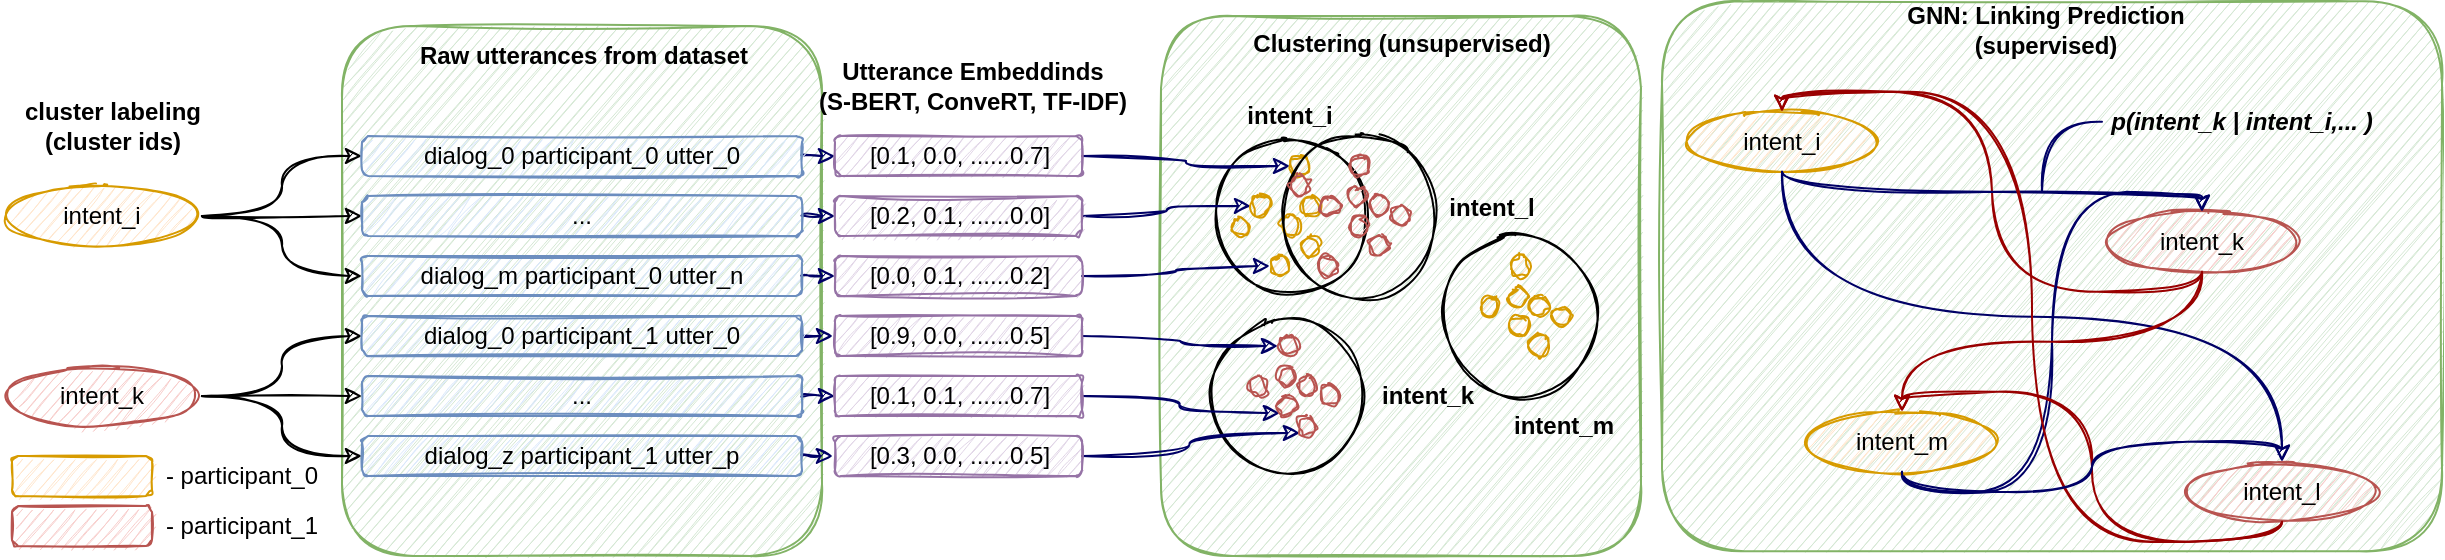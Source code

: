 <mxfile scale="20" border="0"><diagram id="uvT0oUMHWTsKRQ7SpHbn" name="Page-1"><mxGraphModel dx="1389" dy="1071" grid="1" gridSize="10" guides="1" tooltips="1" connect="1" arrows="1" fold="1" page="1" pageScale="1" pageWidth="413" pageHeight="583" math="0" shadow="0"><root><mxCell id="0"/><mxCell id="1" parent="0"/><mxCell id="2" value="" style="rounded=1;whiteSpace=wrap;html=1;verticalAlign=top;fillColor=#d5e8d4;strokeColor=#82b366;sketch=1;" parent="1" vertex="1"><mxGeometry x="890" y="-567.37" width="390" height="275" as="geometry"/></mxCell><mxCell id="3" value="&lt;b&gt;Clustering (unsupervised)&lt;/b&gt;" style="rounded=1;whiteSpace=wrap;html=1;verticalAlign=top;fillColor=#d5e8d4;strokeColor=#82b366;sketch=1;" parent="1" vertex="1"><mxGeometry x="639.5" y="-560" width="240" height="270" as="geometry"/></mxCell><mxCell id="4" value="" style="rounded=1;whiteSpace=wrap;html=1;verticalAlign=top;fillColor=#d5e8d4;strokeColor=#82b366;sketch=1;" parent="1" vertex="1"><mxGeometry x="230" y="-555" width="240" height="265" as="geometry"/></mxCell><mxCell id="5" value="" style="ellipse;whiteSpace=wrap;html=1;aspect=fixed;fillColor=none;sketch=1;" parent="1" vertex="1"><mxGeometry x="663" y="-410" width="80" height="80" as="geometry"/></mxCell><mxCell id="6" value="" style="ellipse;whiteSpace=wrap;html=1;aspect=fixed;fontColor=#000000;fillColor=none;sketch=1;" parent="1" vertex="1"><mxGeometry x="664.5" y="-500" width="80" height="80" as="geometry"/></mxCell><mxCell id="7" style="edgeStyle=orthogonalEdgeStyle;curved=1;html=1;exitX=1;exitY=0.5;exitDx=0;exitDy=0;entryX=0;entryY=0.5;entryDx=0;entryDy=0;fontColor=#330000;sketch=1;" parent="1" source="10" target="12" edge="1"><mxGeometry relative="1" as="geometry"/></mxCell><mxCell id="8" style="edgeStyle=orthogonalEdgeStyle;curved=1;html=1;exitX=1;exitY=0.5;exitDx=0;exitDy=0;entryX=0;entryY=0.5;entryDx=0;entryDy=0;fontColor=#330000;sketch=1;" parent="1" source="10" target="16" edge="1"><mxGeometry relative="1" as="geometry"/></mxCell><mxCell id="9" style="edgeStyle=orthogonalEdgeStyle;curved=1;html=1;exitX=1;exitY=0.5;exitDx=0;exitDy=0;entryX=0;entryY=0.5;entryDx=0;entryDy=0;fontColor=#330000;sketch=1;" parent="1" source="10" target="14" edge="1"><mxGeometry relative="1" as="geometry"/></mxCell><mxCell id="10" value="intent_i" style="ellipse;whiteSpace=wrap;html=1;fillColor=#ffe6cc;strokeColor=#d79b00;sketch=1;" parent="1" vertex="1"><mxGeometry x="60" y="-475" width="100" height="30" as="geometry"/></mxCell><mxCell id="11" style="edgeStyle=orthogonalEdgeStyle;curved=1;html=1;exitX=1;exitY=0.5;exitDx=0;exitDy=0;entryX=0;entryY=0.5;entryDx=0;entryDy=0;fontColor=#000000;endArrow=classic;endFill=1;strokeColor=#000066;sketch=1;" parent="1" source="12" target="28" edge="1"><mxGeometry relative="1" as="geometry"/></mxCell><mxCell id="12" value="dialog_0 participant_0 utter_0" style="rounded=1;whiteSpace=wrap;html=1;fillColor=#dae8fc;strokeColor=#6c8ebf;sketch=1;" parent="1" vertex="1"><mxGeometry x="240" y="-500" width="220" height="20" as="geometry"/></mxCell><mxCell id="13" style="edgeStyle=orthogonalEdgeStyle;curved=1;html=1;exitX=1;exitY=0.5;exitDx=0;exitDy=0;entryX=0;entryY=0.5;entryDx=0;entryDy=0;fontColor=#000000;endArrow=classic;endFill=1;strokeColor=#000066;sketch=1;" parent="1" source="14" target="31" edge="1"><mxGeometry relative="1" as="geometry"/></mxCell><mxCell id="14" value="..." style="rounded=1;whiteSpace=wrap;html=1;fillColor=#dae8fc;strokeColor=#6c8ebf;sketch=1;" parent="1" vertex="1"><mxGeometry x="240" y="-470" width="220" height="20" as="geometry"/></mxCell><mxCell id="15" style="edgeStyle=orthogonalEdgeStyle;curved=1;html=1;exitX=1;exitY=0.5;exitDx=0;exitDy=0;entryX=0;entryY=0.5;entryDx=0;entryDy=0;fontColor=#000000;endArrow=classic;endFill=1;strokeColor=#000066;sketch=1;" parent="1" source="16" target="33" edge="1"><mxGeometry relative="1" as="geometry"/></mxCell><mxCell id="16" value="dialog_m participant_0 utter_n" style="rounded=1;whiteSpace=wrap;html=1;fillColor=#dae8fc;strokeColor=#6c8ebf;sketch=1;" parent="1" vertex="1"><mxGeometry x="240" y="-440" width="220" height="20" as="geometry"/></mxCell><mxCell id="17" style="edgeStyle=orthogonalEdgeStyle;curved=1;html=1;exitX=1;exitY=0.5;exitDx=0;exitDy=0;entryX=0;entryY=0.5;entryDx=0;entryDy=0;fontColor=#330000;sketch=1;" parent="1" source="20" target="22" edge="1"><mxGeometry relative="1" as="geometry"/></mxCell><mxCell id="18" style="edgeStyle=orthogonalEdgeStyle;curved=1;html=1;exitX=1;exitY=0.5;exitDx=0;exitDy=0;entryX=0;entryY=0.5;entryDx=0;entryDy=0;fontColor=#330000;sketch=1;" parent="1" source="20" target="26" edge="1"><mxGeometry relative="1" as="geometry"/></mxCell><mxCell id="19" style="edgeStyle=orthogonalEdgeStyle;curved=1;html=1;exitX=1;exitY=0.5;exitDx=0;exitDy=0;entryX=0;entryY=0.5;entryDx=0;entryDy=0;fontColor=#330000;sketch=1;" parent="1" source="20" target="24" edge="1"><mxGeometry relative="1" as="geometry"/></mxCell><mxCell id="20" value="intent_k" style="ellipse;whiteSpace=wrap;html=1;fillColor=#f8cecc;strokeColor=#b85450;sketch=1;" parent="1" vertex="1"><mxGeometry x="60" y="-385" width="100" height="30" as="geometry"/></mxCell><mxCell id="21" style="edgeStyle=orthogonalEdgeStyle;curved=1;html=1;exitX=1;exitY=0.5;exitDx=0;exitDy=0;entryX=-0.008;entryY=0.544;entryDx=0;entryDy=0;entryPerimeter=0;fontColor=#000000;endArrow=classic;endFill=1;strokeColor=#000066;sketch=1;" parent="1" source="22" target="35" edge="1"><mxGeometry relative="1" as="geometry"/></mxCell><mxCell id="22" value="dialog_0 participant_1 utter_0" style="rounded=1;whiteSpace=wrap;html=1;fillColor=#dae8fc;strokeColor=#6c8ebf;sketch=1;" parent="1" vertex="1"><mxGeometry x="240" y="-410" width="220" height="20" as="geometry"/></mxCell><mxCell id="23" style="edgeStyle=orthogonalEdgeStyle;curved=1;html=1;exitX=1;exitY=0.5;exitDx=0;exitDy=0;entryX=0;entryY=0.5;entryDx=0;entryDy=0;fontColor=#000000;endArrow=classic;endFill=1;strokeColor=#000066;sketch=1;" parent="1" source="24" target="37" edge="1"><mxGeometry relative="1" as="geometry"/></mxCell><mxCell id="24" value="..." style="rounded=1;whiteSpace=wrap;html=1;fillColor=#dae8fc;strokeColor=#6c8ebf;sketch=1;" parent="1" vertex="1"><mxGeometry x="240" y="-380" width="220" height="20" as="geometry"/></mxCell><mxCell id="25" style="edgeStyle=orthogonalEdgeStyle;curved=1;html=1;exitX=1;exitY=0.5;exitDx=0;exitDy=0;entryX=-0.008;entryY=0.52;entryDx=0;entryDy=0;entryPerimeter=0;fontColor=#000000;endArrow=classic;endFill=1;strokeColor=#000066;sketch=1;" parent="1" source="26" target="39" edge="1"><mxGeometry relative="1" as="geometry"/></mxCell><mxCell id="26" value="dialog_z participant_1 utter_p" style="rounded=1;whiteSpace=wrap;html=1;fillColor=#dae8fc;strokeColor=#6c8ebf;sketch=1;" parent="1" vertex="1"><mxGeometry x="240" y="-350" width="220" height="20" as="geometry"/></mxCell><mxCell id="27" style="edgeStyle=orthogonalEdgeStyle;curved=1;html=1;exitX=1;exitY=0.5;exitDx=0;exitDy=0;entryX=0;entryY=0.5;entryDx=0;entryDy=0;fontColor=#000000;endArrow=classic;endFill=1;strokeColor=#000066;sketch=1;" parent="1" source="28" target="46" edge="1"><mxGeometry relative="1" as="geometry"/></mxCell><mxCell id="28" value="[0.1, 0.0, ......0.7]" style="rounded=1;whiteSpace=wrap;html=1;fillColor=#e1d5e7;strokeColor=#9673a6;sketch=1;" parent="1" vertex="1"><mxGeometry x="476.5" y="-500" width="123.5" height="20" as="geometry"/></mxCell><mxCell id="29" value="&lt;b&gt;Utterance Embeddinds&lt;br&gt;(S-BERT, ConveRT, TF-IDF)&lt;br&gt;&lt;/b&gt;" style="text;html=1;strokeColor=none;fillColor=none;align=center;verticalAlign=middle;whiteSpace=wrap;rounded=0;fontColor=#000000;sketch=1;" parent="1" vertex="1"><mxGeometry x="460" y="-540" width="170.5" height="30" as="geometry"/></mxCell><mxCell id="30" style="edgeStyle=orthogonalEdgeStyle;curved=1;html=1;exitX=1;exitY=0.5;exitDx=0;exitDy=0;entryX=0;entryY=0.5;entryDx=0;entryDy=0;fontColor=#000000;endArrow=classic;endFill=1;strokeColor=#000066;sketch=1;" parent="1" source="31" target="40" edge="1"><mxGeometry relative="1" as="geometry"/></mxCell><mxCell id="31" value="[0.2, 0.1, ......0.0]" style="rounded=1;whiteSpace=wrap;html=1;fillColor=#e1d5e7;strokeColor=#9673a6;sketch=1;" parent="1" vertex="1"><mxGeometry x="476.5" y="-470" width="123.5" height="20" as="geometry"/></mxCell><mxCell id="32" style="edgeStyle=orthogonalEdgeStyle;curved=1;html=1;exitX=1;exitY=0.5;exitDx=0;exitDy=0;entryX=0;entryY=0.5;entryDx=0;entryDy=0;fontColor=#000000;endArrow=classic;endFill=1;strokeColor=#000066;sketch=1;" parent="1" source="33" target="43" edge="1"><mxGeometry relative="1" as="geometry"/></mxCell><mxCell id="33" value="[0.0, 0.1, ......0.2]" style="rounded=1;whiteSpace=wrap;html=1;fillColor=#e1d5e7;strokeColor=#9673a6;sketch=1;" parent="1" vertex="1"><mxGeometry x="476.5" y="-440" width="123.5" height="20" as="geometry"/></mxCell><mxCell id="34" style="edgeStyle=orthogonalEdgeStyle;curved=1;html=1;exitX=1;exitY=0.5;exitDx=0;exitDy=0;entryX=0;entryY=0.5;entryDx=0;entryDy=0;fontColor=#000000;endArrow=classic;endFill=1;strokeColor=#000066;sketch=1;" parent="1" source="35" target="50" edge="1"><mxGeometry relative="1" as="geometry"/></mxCell><mxCell id="35" value="[0.9, 0.0, ......0.5]" style="rounded=1;whiteSpace=wrap;html=1;fillColor=#e1d5e7;strokeColor=#9673a6;sketch=1;" parent="1" vertex="1"><mxGeometry x="476.5" y="-410" width="123.5" height="20" as="geometry"/></mxCell><mxCell id="36" style="edgeStyle=orthogonalEdgeStyle;curved=1;html=1;exitX=1;exitY=0.5;exitDx=0;exitDy=0;entryX=0;entryY=1;entryDx=0;entryDy=0;fontColor=#000000;endArrow=classic;endFill=1;strokeColor=#000066;sketch=1;" parent="1" source="37" target="48" edge="1"><mxGeometry relative="1" as="geometry"/></mxCell><mxCell id="37" value="[0.1, 0.1, ......0.7]" style="rounded=1;whiteSpace=wrap;html=1;fillColor=#e1d5e7;strokeColor=#9673a6;sketch=1;" parent="1" vertex="1"><mxGeometry x="476.5" y="-380" width="123.5" height="20" as="geometry"/></mxCell><mxCell id="38" style="edgeStyle=orthogonalEdgeStyle;curved=1;html=1;exitX=1;exitY=0.5;exitDx=0;exitDy=0;entryX=0;entryY=1;entryDx=0;entryDy=0;fontColor=#000000;endArrow=classic;endFill=1;strokeColor=#000066;sketch=1;" parent="1" source="39" target="49" edge="1"><mxGeometry relative="1" as="geometry"/></mxCell><mxCell id="39" value="[0.3, 0.0, ......0.5]" style="rounded=1;whiteSpace=wrap;html=1;fillColor=#e1d5e7;strokeColor=#9673a6;sketch=1;" parent="1" vertex="1"><mxGeometry x="476.5" y="-350" width="123.5" height="20" as="geometry"/></mxCell><mxCell id="40" value="" style="ellipse;whiteSpace=wrap;html=1;aspect=fixed;fillColor=#ffe6cc;strokeColor=#d79b00;sketch=1;" parent="1" vertex="1"><mxGeometry x="684.5" y="-470" width="10" height="10" as="geometry"/></mxCell><mxCell id="41" value="" style="ellipse;whiteSpace=wrap;html=1;aspect=fixed;fillColor=#ffe6cc;strokeColor=#d79b00;sketch=1;" parent="1" vertex="1"><mxGeometry x="699" y="-460" width="10" height="10" as="geometry"/></mxCell><mxCell id="42" value="" style="ellipse;whiteSpace=wrap;html=1;aspect=fixed;fillColor=#ffe6cc;strokeColor=#d79b00;sketch=1;" parent="1" vertex="1"><mxGeometry x="709" y="-450" width="10" height="10" as="geometry"/></mxCell><mxCell id="43" value="" style="ellipse;whiteSpace=wrap;html=1;aspect=fixed;fillColor=#ffe6cc;strokeColor=#d79b00;sketch=1;" parent="1" vertex="1"><mxGeometry x="694" y="-440" width="10" height="10" as="geometry"/></mxCell><mxCell id="44" value="" style="ellipse;whiteSpace=wrap;html=1;aspect=fixed;fillColor=#ffe6cc;strokeColor=#d79b00;sketch=1;" parent="1" vertex="1"><mxGeometry x="674.5" y="-459.5" width="9.5" height="9.5" as="geometry"/></mxCell><mxCell id="45" value="" style="ellipse;whiteSpace=wrap;html=1;aspect=fixed;fillColor=#ffe6cc;strokeColor=#d79b00;sketch=1;" parent="1" vertex="1"><mxGeometry x="709" y="-470" width="10" height="10" as="geometry"/></mxCell><mxCell id="46" value="" style="ellipse;whiteSpace=wrap;html=1;aspect=fixed;fillColor=#ffe6cc;strokeColor=#d79b00;sketch=1;" parent="1" vertex="1"><mxGeometry x="704" y="-490" width="10" height="10" as="geometry"/></mxCell><mxCell id="47" value="" style="ellipse;whiteSpace=wrap;html=1;aspect=fixed;fillColor=#f8cecc;strokeColor=#b85450;sketch=1;" parent="1" vertex="1"><mxGeometry x="683" y="-380" width="10" height="10" as="geometry"/></mxCell><mxCell id="48" value="" style="ellipse;whiteSpace=wrap;html=1;aspect=fixed;fillColor=#f8cecc;strokeColor=#b85450;sketch=1;" parent="1" vertex="1"><mxGeometry x="697.5" y="-370" width="10" height="10" as="geometry"/></mxCell><mxCell id="49" value="" style="ellipse;whiteSpace=wrap;html=1;aspect=fixed;fillColor=#f8cecc;strokeColor=#b85450;sketch=1;" parent="1" vertex="1"><mxGeometry x="707.5" y="-360" width="10" height="10" as="geometry"/></mxCell><mxCell id="50" value="" style="ellipse;whiteSpace=wrap;html=1;aspect=fixed;fillColor=#f8cecc;strokeColor=#b85450;sketch=1;" parent="1" vertex="1"><mxGeometry x="698" y="-400" width="10" height="10" as="geometry"/></mxCell><mxCell id="51" value="" style="ellipse;whiteSpace=wrap;html=1;aspect=fixed;fillColor=#f8cecc;strokeColor=#b85450;sketch=1;" parent="1" vertex="1"><mxGeometry x="697.5" y="-384.5" width="9.5" height="9.5" as="geometry"/></mxCell><mxCell id="52" value="" style="ellipse;whiteSpace=wrap;html=1;aspect=fixed;fillColor=#f8cecc;strokeColor=#b85450;sketch=1;" parent="1" vertex="1"><mxGeometry x="707.5" y="-380" width="10" height="10" as="geometry"/></mxCell><mxCell id="53" value="" style="ellipse;whiteSpace=wrap;html=1;aspect=fixed;fillColor=#f8cecc;strokeColor=#b85450;sketch=1;" parent="1" vertex="1"><mxGeometry x="718.5" y="-375" width="10" height="10" as="geometry"/></mxCell><mxCell id="54" value="&lt;span style=&quot;color: rgb(0, 0, 0); font-family: helvetica; font-size: 12px; font-style: normal; letter-spacing: normal; text-indent: 0px; text-transform: none; word-spacing: 0px; display: inline; float: none;&quot;&gt;intent_i&lt;/span&gt;" style="text;whiteSpace=wrap;html=1;fontColor=#000000;align=center;verticalAlign=middle;labelBackgroundColor=none;fontStyle=1;sketch=1;" parent="1" vertex="1"><mxGeometry x="673.5" y="-520" width="60" height="20" as="geometry"/></mxCell><mxCell id="55" value="" style="ellipse;whiteSpace=wrap;html=1;aspect=fixed;fillColor=none;sketch=1;" parent="1" vertex="1"><mxGeometry x="699" y="-500" width="80" height="80" as="geometry"/></mxCell><mxCell id="56" value="" style="ellipse;whiteSpace=wrap;html=1;aspect=fixed;fillColor=#f8cecc;strokeColor=#b85450;sketch=1;" parent="1" vertex="1"><mxGeometry x="719" y="-470" width="10" height="10" as="geometry"/></mxCell><mxCell id="57" value="" style="ellipse;whiteSpace=wrap;html=1;aspect=fixed;fillColor=#f8cecc;strokeColor=#b85450;sketch=1;" parent="1" vertex="1"><mxGeometry x="733.5" y="-460" width="10" height="10" as="geometry"/></mxCell><mxCell id="58" value="" style="ellipse;whiteSpace=wrap;html=1;aspect=fixed;fillColor=#f8cecc;strokeColor=#b85450;sketch=1;" parent="1" vertex="1"><mxGeometry x="743.5" y="-450" width="10" height="10" as="geometry"/></mxCell><mxCell id="59" value="" style="ellipse;whiteSpace=wrap;html=1;aspect=fixed;fillColor=#f8cecc;strokeColor=#b85450;sketch=1;" parent="1" vertex="1"><mxGeometry x="734" y="-490" width="10" height="10" as="geometry"/></mxCell><mxCell id="60" value="" style="ellipse;whiteSpace=wrap;html=1;aspect=fixed;fillColor=#f8cecc;strokeColor=#b85450;sketch=1;" parent="1" vertex="1"><mxGeometry x="733.5" y="-474.5" width="9.5" height="9.5" as="geometry"/></mxCell><mxCell id="61" value="" style="ellipse;whiteSpace=wrap;html=1;aspect=fixed;fillColor=#f8cecc;strokeColor=#b85450;sketch=1;" parent="1" vertex="1"><mxGeometry x="743.5" y="-470" width="10" height="10" as="geometry"/></mxCell><mxCell id="62" value="" style="ellipse;whiteSpace=wrap;html=1;aspect=fixed;fillColor=#f8cecc;strokeColor=#b85450;sketch=1;" parent="1" vertex="1"><mxGeometry x="754.5" y="-465" width="10" height="10" as="geometry"/></mxCell><mxCell id="63" value="&lt;span style=&quot;color: rgb(0, 0, 0); font-family: helvetica; font-size: 12px; font-style: normal; letter-spacing: normal; text-indent: 0px; text-transform: none; word-spacing: 0px; display: inline; float: none;&quot;&gt;intent_l&lt;/span&gt;" style="text;whiteSpace=wrap;html=1;fontColor=#000000;align=center;verticalAlign=middle;labelBackgroundColor=none;fontStyle=1;sketch=1;" parent="1" vertex="1"><mxGeometry x="775" y="-474.5" width="60" height="20" as="geometry"/></mxCell><mxCell id="64" value="&lt;span style=&quot;color: rgb(0, 0, 0); font-family: helvetica; font-size: 12px; font-style: normal; letter-spacing: normal; text-indent: 0px; text-transform: none; word-spacing: 0px; display: inline; float: none;&quot;&gt;intent_k&lt;/span&gt;" style="text;whiteSpace=wrap;html=1;fontColor=#000000;align=center;verticalAlign=middle;labelBackgroundColor=none;fontStyle=1;sketch=1;" parent="1" vertex="1"><mxGeometry x="743" y="-380" width="60" height="20" as="geometry"/></mxCell><mxCell id="65" value="" style="ellipse;whiteSpace=wrap;html=1;aspect=fixed;fillColor=#f8cecc;strokeColor=#b85450;sketch=1;" parent="1" vertex="1"><mxGeometry x="717.5" y="-440" width="10" height="10" as="geometry"/></mxCell><mxCell id="66" value="" style="ellipse;whiteSpace=wrap;html=1;aspect=fixed;fillColor=#f8cecc;strokeColor=#b85450;sketch=1;" parent="1" vertex="1"><mxGeometry x="704" y="-480" width="10" height="10" as="geometry"/></mxCell><mxCell id="67" value="" style="ellipse;whiteSpace=wrap;html=1;aspect=fixed;fillColor=none;sketch=1;" parent="1" vertex="1"><mxGeometry x="779" y="-450" width="80" height="80" as="geometry"/></mxCell><mxCell id="68" value="" style="ellipse;whiteSpace=wrap;html=1;aspect=fixed;fillColor=#ffe6cc;strokeColor=#d79b00;sketch=1;" parent="1" vertex="1"><mxGeometry x="799" y="-420" width="10" height="10" as="geometry"/></mxCell><mxCell id="69" value="" style="ellipse;whiteSpace=wrap;html=1;aspect=fixed;fillColor=#ffe6cc;strokeColor=#d79b00;sketch=1;" parent="1" vertex="1"><mxGeometry x="813.5" y="-410" width="10" height="10" as="geometry"/></mxCell><mxCell id="70" value="" style="ellipse;whiteSpace=wrap;html=1;aspect=fixed;fillColor=#ffe6cc;strokeColor=#d79b00;sketch=1;" parent="1" vertex="1"><mxGeometry x="823.5" y="-400" width="10" height="10" as="geometry"/></mxCell><mxCell id="71" value="" style="ellipse;whiteSpace=wrap;html=1;aspect=fixed;fillColor=#ffe6cc;strokeColor=#d79b00;sketch=1;" parent="1" vertex="1"><mxGeometry x="814" y="-440" width="10" height="10" as="geometry"/></mxCell><mxCell id="72" value="" style="ellipse;whiteSpace=wrap;html=1;aspect=fixed;fillColor=#ffe6cc;strokeColor=#d79b00;sketch=1;" parent="1" vertex="1"><mxGeometry x="813.5" y="-424.5" width="9.5" height="9.5" as="geometry"/></mxCell><mxCell id="73" value="" style="ellipse;whiteSpace=wrap;html=1;aspect=fixed;fillColor=#ffe6cc;strokeColor=#d79b00;sketch=1;" parent="1" vertex="1"><mxGeometry x="823.5" y="-420" width="10" height="10" as="geometry"/></mxCell><mxCell id="74" value="" style="ellipse;whiteSpace=wrap;html=1;aspect=fixed;fillColor=#ffe6cc;strokeColor=#d79b00;sketch=1;" parent="1" vertex="1"><mxGeometry x="834.5" y="-415" width="10" height="10" as="geometry"/></mxCell><mxCell id="75" value="&lt;span style=&quot;color: rgb(0, 0, 0); font-family: helvetica; font-size: 12px; font-style: normal; letter-spacing: normal; text-indent: 0px; text-transform: none; word-spacing: 0px; display: inline; float: none;&quot;&gt;intent_m&lt;/span&gt;" style="text;whiteSpace=wrap;html=1;fontColor=#000000;align=center;verticalAlign=middle;labelBackgroundColor=none;fontStyle=1;sketch=1;" parent="1" vertex="1"><mxGeometry x="811" y="-364.75" width="60" height="20" as="geometry"/></mxCell><mxCell id="76" value="" style="rounded=1;whiteSpace=wrap;html=1;labelBackgroundColor=none;fillColor=#ffe6cc;strokeColor=#d79b00;sketch=1;" parent="1" vertex="1"><mxGeometry x="65" y="-340" width="70" height="20" as="geometry"/></mxCell><mxCell id="77" value="- participant_0" style="text;html=1;strokeColor=none;fillColor=none;align=center;verticalAlign=middle;whiteSpace=wrap;rounded=0;labelBackgroundColor=none;fontColor=#000000;sketch=1;" parent="1" vertex="1"><mxGeometry x="135" y="-345" width="90" height="30" as="geometry"/></mxCell><mxCell id="78" value="" style="rounded=1;whiteSpace=wrap;html=1;labelBackgroundColor=none;fillColor=#f8cecc;strokeColor=#b85450;sketch=1;" parent="1" vertex="1"><mxGeometry x="65" y="-315" width="70" height="20" as="geometry"/></mxCell><mxCell id="79" value="- participant_1" style="text;html=1;strokeColor=none;fillColor=none;align=center;verticalAlign=middle;whiteSpace=wrap;rounded=0;labelBackgroundColor=none;fontColor=#000000;sketch=1;" parent="1" vertex="1"><mxGeometry x="135" y="-320" width="90" height="30" as="geometry"/></mxCell><mxCell id="80" value="&lt;b&gt;cluster&lt;/b&gt;&lt;b&gt;&amp;nbsp;labeling (cluster ids)&lt;/b&gt;" style="text;html=1;strokeColor=none;fillColor=none;align=center;verticalAlign=middle;whiteSpace=wrap;rounded=0;fontColor=#000000;sketch=1;" parent="1" vertex="1"><mxGeometry x="60.5" y="-520" width="109" height="30" as="geometry"/></mxCell><mxCell id="81" value="intent_i" style="ellipse;whiteSpace=wrap;html=1;fillColor=#ffe6cc;strokeColor=#d79b00;sketch=1;" parent="1" vertex="1"><mxGeometry x="900" y="-512.12" width="100" height="30" as="geometry"/></mxCell><mxCell id="82" style="edgeStyle=orthogonalEdgeStyle;curved=1;html=1;exitX=0.5;exitY=1;exitDx=0;exitDy=0;entryX=0.5;entryY=0;entryDx=0;entryDy=0;fontColor=#330000;strokeColor=#990000;sketch=1;" parent="1" source="83" target="81" edge="1"><mxGeometry relative="1" as="geometry"/></mxCell><mxCell id="83" value="intent_k" style="ellipse;whiteSpace=wrap;html=1;fillColor=#f8cecc;strokeColor=#b85450;sketch=1;" parent="1" vertex="1"><mxGeometry x="1110" y="-462.12" width="100" height="30" as="geometry"/></mxCell><mxCell id="84" style="edgeStyle=orthogonalEdgeStyle;curved=1;html=1;exitX=0.5;exitY=1;exitDx=0;exitDy=0;entryX=0.5;entryY=0;entryDx=0;entryDy=0;fontColor=#330000;strokeColor=#000066;sketch=1;" parent="1" source="85" target="83" edge="1"><mxGeometry relative="1" as="geometry"/></mxCell><mxCell id="85" value="intent_m" style="ellipse;whiteSpace=wrap;html=1;fillColor=#ffe6cc;strokeColor=#d79b00;sketch=1;" parent="1" vertex="1"><mxGeometry x="960" y="-362.12" width="100" height="30" as="geometry"/></mxCell><mxCell id="86" style="edgeStyle=orthogonalEdgeStyle;curved=1;html=1;exitX=0.5;exitY=1;exitDx=0;exitDy=0;entryX=0.5;entryY=0;entryDx=0;entryDy=0;fontColor=#330000;strokeColor=#990000;sketch=1;" parent="1" source="87" target="85" edge="1"><mxGeometry relative="1" as="geometry"/></mxCell><mxCell id="87" value="intent_l" style="ellipse;whiteSpace=wrap;html=1;fillColor=#f8cecc;strokeColor=#b85450;sketch=1;" parent="1" vertex="1"><mxGeometry x="1150" y="-337.12" width="100" height="30" as="geometry"/></mxCell><mxCell id="88" style="edgeStyle=orthogonalEdgeStyle;curved=1;html=1;exitX=0.5;exitY=1;exitDx=0;exitDy=0;entryX=0.5;entryY=0;entryDx=0;entryDy=0;fontColor=#330000;strokeColor=#000066;sketch=1;" parent="1" source="81" target="83" edge="1"><mxGeometry relative="1" as="geometry"/></mxCell><mxCell id="89" style="edgeStyle=orthogonalEdgeStyle;curved=1;html=1;exitX=0.5;exitY=1;exitDx=0;exitDy=0;entryX=0.5;entryY=0;entryDx=0;entryDy=0;fontColor=#330000;strokeColor=#000066;sketch=1;" parent="1" source="81" target="87" edge="1"><mxGeometry relative="1" as="geometry"/></mxCell><mxCell id="90" style="edgeStyle=orthogonalEdgeStyle;curved=1;html=1;exitX=0.5;exitY=1;exitDx=0;exitDy=0;entryX=0.5;entryY=0;entryDx=0;entryDy=0;fontColor=#330000;strokeColor=#990000;sketch=1;" parent="1" source="83" target="85" edge="1"><mxGeometry relative="1" as="geometry"/></mxCell><mxCell id="91" style="edgeStyle=orthogonalEdgeStyle;curved=1;html=1;exitX=0.5;exitY=1;exitDx=0;exitDy=0;entryX=0.5;entryY=0;entryDx=0;entryDy=0;fontColor=#330000;strokeColor=#990000;sketch=1;" parent="1" source="87" target="81" edge="1"><mxGeometry relative="1" as="geometry"/></mxCell><mxCell id="92" style="edgeStyle=orthogonalEdgeStyle;curved=1;html=1;exitX=0.5;exitY=1;exitDx=0;exitDy=0;entryX=0.5;entryY=0;entryDx=0;entryDy=0;fontColor=#330000;strokeColor=#000066;sketch=1;" parent="1" source="85" target="87" edge="1"><mxGeometry relative="1" as="geometry"/></mxCell><mxCell id="93" style="edgeStyle=orthogonalEdgeStyle;curved=1;html=1;exitX=0;exitY=0.5;exitDx=0;exitDy=0;fontColor=#000000;endArrow=none;endFill=0;strokeColor=#000066;sketch=1;" parent="1" source="94" edge="1"><mxGeometry relative="1" as="geometry"><mxPoint x="1080" y="-472.12" as="targetPoint"/></mxGeometry></mxCell><mxCell id="94" value="&lt;b&gt;&lt;font color=&quot;#000000&quot;&gt;&lt;i&gt;p(intent_k |&amp;nbsp;intent_i,... )&lt;/i&gt;&lt;/font&gt;&lt;/b&gt;" style="text;html=1;strokeColor=none;fillColor=none;align=center;verticalAlign=middle;whiteSpace=wrap;rounded=0;fontColor=#330000;sketch=1;" parent="1" vertex="1"><mxGeometry x="1110" y="-522.12" width="140" height="30" as="geometry"/></mxCell><mxCell id="95" value="&lt;b&gt;GNN: Linking Prediction (supervised)&lt;/b&gt;" style="text;html=1;strokeColor=none;fillColor=none;align=center;verticalAlign=middle;whiteSpace=wrap;rounded=0;fontColor=#000000;sketch=1;" parent="1" vertex="1"><mxGeometry x="992" y="-567.62" width="180" height="30" as="geometry"/></mxCell><mxCell id="96" value="&lt;b&gt;Raw utterances from dataset&lt;/b&gt;" style="text;html=1;strokeColor=none;fillColor=none;align=center;verticalAlign=middle;whiteSpace=wrap;rounded=0;fontColor=#000000;sketch=1;" parent="1" vertex="1"><mxGeometry x="221" y="-555" width="260" height="30" as="geometry"/></mxCell></root></mxGraphModel></diagram></mxfile>